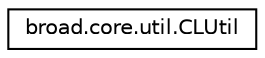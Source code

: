 digraph "Graphical Class Hierarchy"
{
  edge [fontname="Helvetica",fontsize="10",labelfontname="Helvetica",labelfontsize="10"];
  node [fontname="Helvetica",fontsize="10",shape=record];
  rankdir="LR";
  Node1 [label="broad.core.util.CLUtil",height=0.2,width=0.4,color="black", fillcolor="white", style="filled",URL="$classbroad_1_1core_1_1util_1_1_c_l_util.html"];
}

